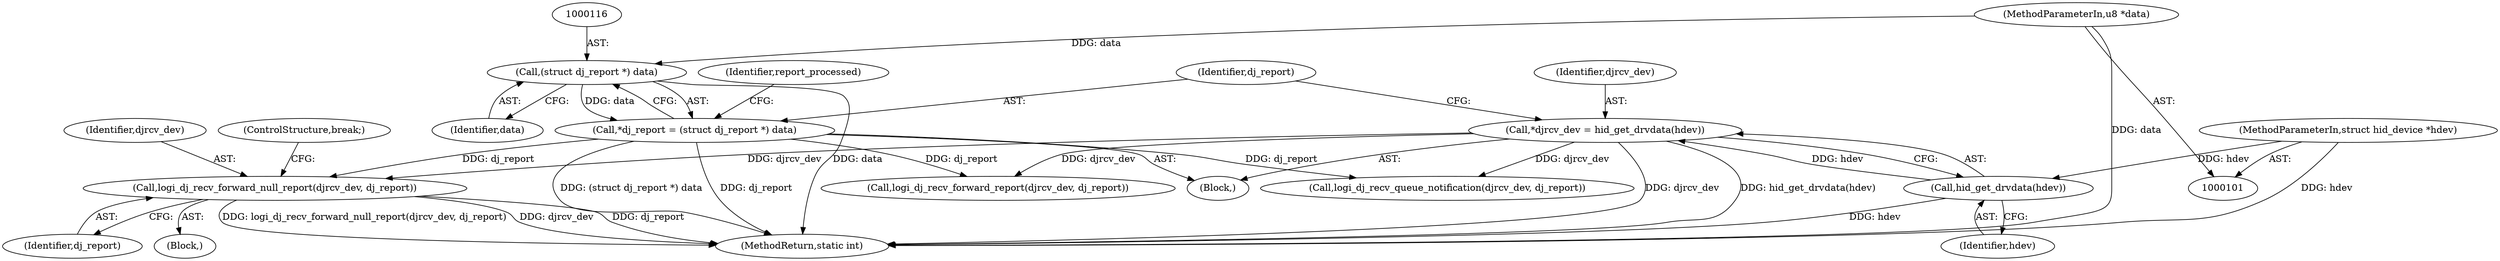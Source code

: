 digraph "0_linux_ad3e14d7c5268c2e24477c6ef54bbdf88add5d36@API" {
"1000186" [label="(Call,logi_dj_recv_forward_null_report(djrcv_dev, dj_report))"];
"1000108" [label="(Call,*djrcv_dev = hid_get_drvdata(hdev))"];
"1000110" [label="(Call,hid_get_drvdata(hdev))"];
"1000102" [label="(MethodParameterIn,struct hid_device *hdev)"];
"1000113" [label="(Call,*dj_report = (struct dj_report *) data)"];
"1000115" [label="(Call,(struct dj_report *) data)"];
"1000104" [label="(MethodParameterIn,u8 *data)"];
"1000188" [label="(Identifier,dj_report)"];
"1000121" [label="(Identifier,report_processed)"];
"1000187" [label="(Identifier,djrcv_dev)"];
"1000114" [label="(Identifier,dj_report)"];
"1000205" [label="(MethodReturn,static int)"];
"1000186" [label="(Call,logi_dj_recv_forward_null_report(djrcv_dev, dj_report))"];
"1000109" [label="(Identifier,djrcv_dev)"];
"1000113" [label="(Call,*dj_report = (struct dj_report *) data)"];
"1000185" [label="(Block,)"];
"1000110" [label="(Call,hid_get_drvdata(hdev))"];
"1000102" [label="(MethodParameterIn,struct hid_device *hdev)"];
"1000115" [label="(Call,(struct dj_report *) data)"];
"1000117" [label="(Identifier,data)"];
"1000189" [label="(ControlStructure,break;)"];
"1000111" [label="(Identifier,hdev)"];
"1000108" [label="(Call,*djrcv_dev = hid_get_drvdata(hdev))"];
"1000172" [label="(Call,logi_dj_recv_queue_notification(djrcv_dev, dj_report))"];
"1000104" [label="(MethodParameterIn,u8 *data)"];
"1000106" [label="(Block,)"];
"1000191" [label="(Call,logi_dj_recv_forward_report(djrcv_dev, dj_report))"];
"1000186" -> "1000185"  [label="AST: "];
"1000186" -> "1000188"  [label="CFG: "];
"1000187" -> "1000186"  [label="AST: "];
"1000188" -> "1000186"  [label="AST: "];
"1000189" -> "1000186"  [label="CFG: "];
"1000186" -> "1000205"  [label="DDG: dj_report"];
"1000186" -> "1000205"  [label="DDG: logi_dj_recv_forward_null_report(djrcv_dev, dj_report)"];
"1000186" -> "1000205"  [label="DDG: djrcv_dev"];
"1000108" -> "1000186"  [label="DDG: djrcv_dev"];
"1000113" -> "1000186"  [label="DDG: dj_report"];
"1000108" -> "1000106"  [label="AST: "];
"1000108" -> "1000110"  [label="CFG: "];
"1000109" -> "1000108"  [label="AST: "];
"1000110" -> "1000108"  [label="AST: "];
"1000114" -> "1000108"  [label="CFG: "];
"1000108" -> "1000205"  [label="DDG: hid_get_drvdata(hdev)"];
"1000108" -> "1000205"  [label="DDG: djrcv_dev"];
"1000110" -> "1000108"  [label="DDG: hdev"];
"1000108" -> "1000172"  [label="DDG: djrcv_dev"];
"1000108" -> "1000191"  [label="DDG: djrcv_dev"];
"1000110" -> "1000111"  [label="CFG: "];
"1000111" -> "1000110"  [label="AST: "];
"1000110" -> "1000205"  [label="DDG: hdev"];
"1000102" -> "1000110"  [label="DDG: hdev"];
"1000102" -> "1000101"  [label="AST: "];
"1000102" -> "1000205"  [label="DDG: hdev"];
"1000113" -> "1000106"  [label="AST: "];
"1000113" -> "1000115"  [label="CFG: "];
"1000114" -> "1000113"  [label="AST: "];
"1000115" -> "1000113"  [label="AST: "];
"1000121" -> "1000113"  [label="CFG: "];
"1000113" -> "1000205"  [label="DDG: dj_report"];
"1000113" -> "1000205"  [label="DDG: (struct dj_report *) data"];
"1000115" -> "1000113"  [label="DDG: data"];
"1000113" -> "1000172"  [label="DDG: dj_report"];
"1000113" -> "1000191"  [label="DDG: dj_report"];
"1000115" -> "1000117"  [label="CFG: "];
"1000116" -> "1000115"  [label="AST: "];
"1000117" -> "1000115"  [label="AST: "];
"1000115" -> "1000205"  [label="DDG: data"];
"1000104" -> "1000115"  [label="DDG: data"];
"1000104" -> "1000101"  [label="AST: "];
"1000104" -> "1000205"  [label="DDG: data"];
}
